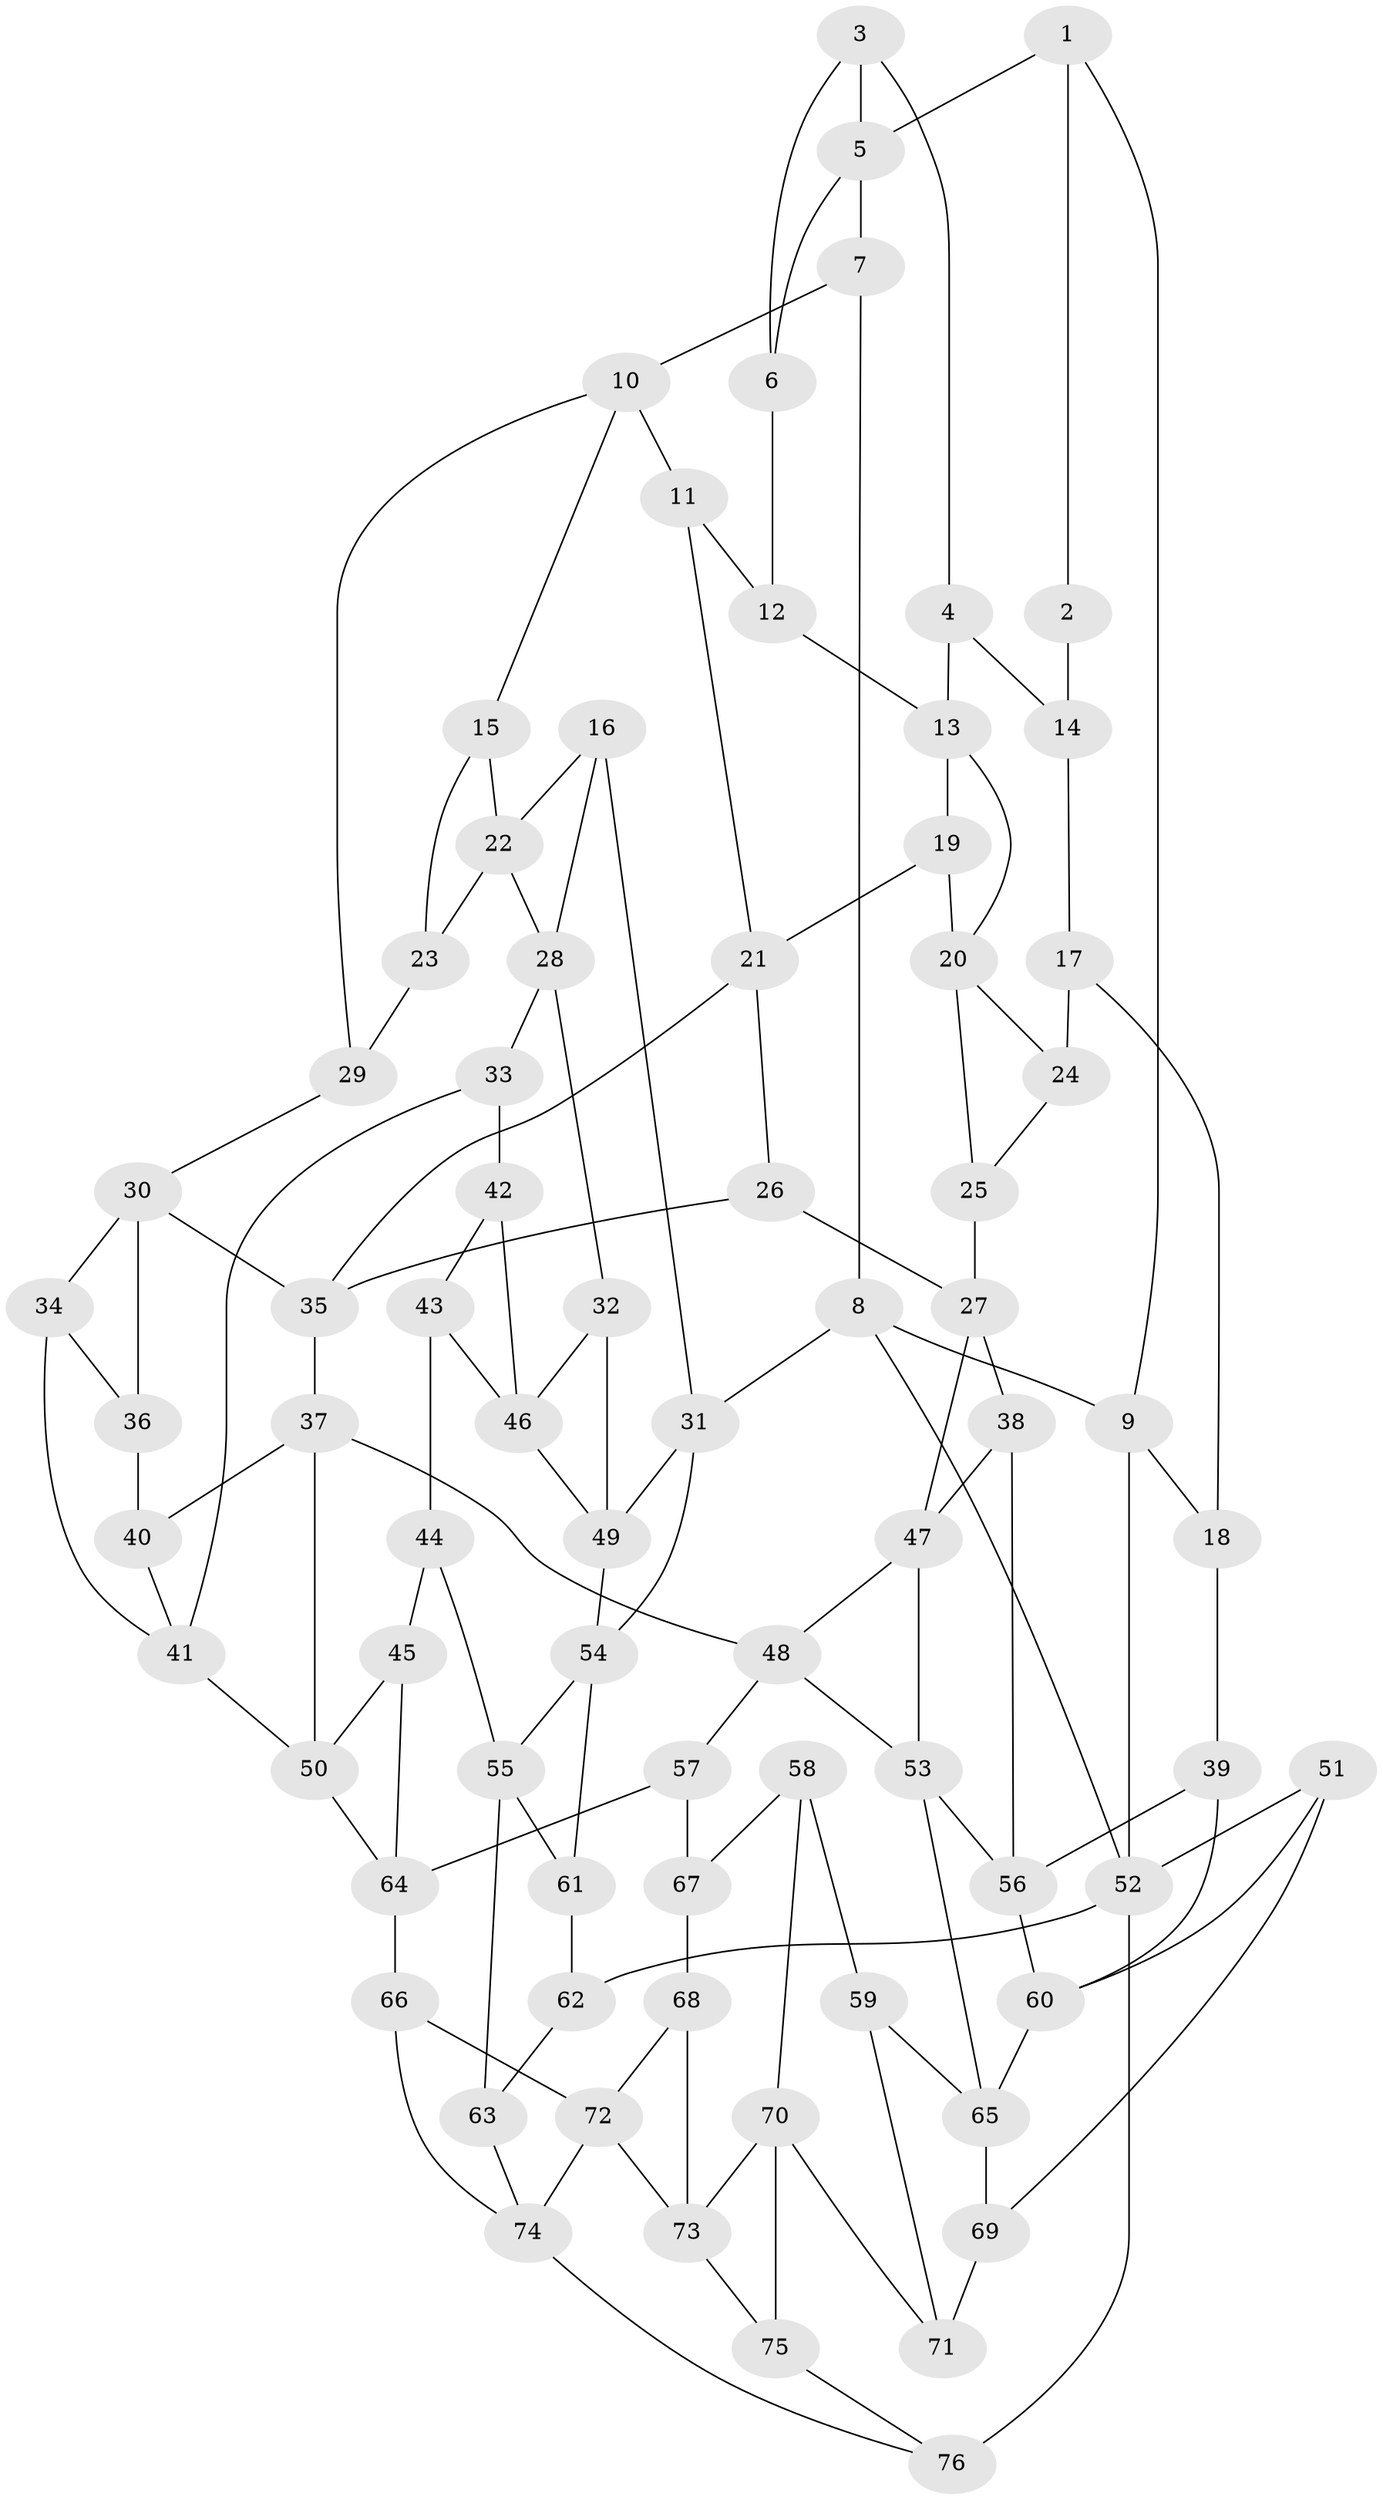 // original degree distribution, {3: 0.015873015873015872, 4: 0.21428571428571427, 6: 0.1984126984126984, 5: 0.5714285714285714}
// Generated by graph-tools (version 1.1) at 2025/38/03/04/25 23:38:28]
// undirected, 76 vertices, 130 edges
graph export_dot {
  node [color=gray90,style=filled];
  1;
  2;
  3;
  4;
  5;
  6;
  7;
  8;
  9;
  10;
  11;
  12;
  13;
  14;
  15;
  16;
  17;
  18;
  19;
  20;
  21;
  22;
  23;
  24;
  25;
  26;
  27;
  28;
  29;
  30;
  31;
  32;
  33;
  34;
  35;
  36;
  37;
  38;
  39;
  40;
  41;
  42;
  43;
  44;
  45;
  46;
  47;
  48;
  49;
  50;
  51;
  52;
  53;
  54;
  55;
  56;
  57;
  58;
  59;
  60;
  61;
  62;
  63;
  64;
  65;
  66;
  67;
  68;
  69;
  70;
  71;
  72;
  73;
  74;
  75;
  76;
  1 -- 2 [weight=1.0];
  1 -- 5 [weight=1.0];
  1 -- 9 [weight=1.0];
  2 -- 14 [weight=2.0];
  3 -- 4 [weight=1.0];
  3 -- 5 [weight=1.0];
  3 -- 6 [weight=1.0];
  4 -- 13 [weight=1.0];
  4 -- 14 [weight=1.0];
  5 -- 6 [weight=1.0];
  5 -- 7 [weight=1.0];
  6 -- 12 [weight=2.0];
  7 -- 8 [weight=1.0];
  7 -- 10 [weight=1.0];
  8 -- 9 [weight=1.0];
  8 -- 31 [weight=1.0];
  8 -- 52 [weight=1.0];
  9 -- 18 [weight=1.0];
  9 -- 52 [weight=1.0];
  10 -- 11 [weight=1.0];
  10 -- 15 [weight=1.0];
  10 -- 29 [weight=1.0];
  11 -- 12 [weight=1.0];
  11 -- 21 [weight=1.0];
  12 -- 13 [weight=1.0];
  13 -- 19 [weight=1.0];
  13 -- 20 [weight=1.0];
  14 -- 17 [weight=1.0];
  15 -- 22 [weight=1.0];
  15 -- 23 [weight=1.0];
  16 -- 22 [weight=1.0];
  16 -- 28 [weight=1.0];
  16 -- 31 [weight=1.0];
  17 -- 18 [weight=1.0];
  17 -- 24 [weight=2.0];
  18 -- 39 [weight=1.0];
  19 -- 20 [weight=1.0];
  19 -- 21 [weight=1.0];
  20 -- 24 [weight=1.0];
  20 -- 25 [weight=1.0];
  21 -- 26 [weight=1.0];
  21 -- 35 [weight=1.0];
  22 -- 23 [weight=1.0];
  22 -- 28 [weight=1.0];
  23 -- 29 [weight=2.0];
  24 -- 25 [weight=1.0];
  25 -- 27 [weight=1.0];
  26 -- 27 [weight=1.0];
  26 -- 35 [weight=1.0];
  27 -- 38 [weight=1.0];
  27 -- 47 [weight=1.0];
  28 -- 32 [weight=1.0];
  28 -- 33 [weight=1.0];
  29 -- 30 [weight=1.0];
  30 -- 34 [weight=1.0];
  30 -- 35 [weight=1.0];
  30 -- 36 [weight=1.0];
  31 -- 49 [weight=1.0];
  31 -- 54 [weight=1.0];
  32 -- 46 [weight=1.0];
  32 -- 49 [weight=1.0];
  33 -- 41 [weight=1.0];
  33 -- 42 [weight=2.0];
  34 -- 36 [weight=1.0];
  34 -- 41 [weight=1.0];
  35 -- 37 [weight=1.0];
  36 -- 40 [weight=2.0];
  37 -- 40 [weight=1.0];
  37 -- 48 [weight=1.0];
  37 -- 50 [weight=1.0];
  38 -- 47 [weight=1.0];
  38 -- 56 [weight=1.0];
  39 -- 56 [weight=1.0];
  39 -- 60 [weight=1.0];
  40 -- 41 [weight=1.0];
  41 -- 50 [weight=1.0];
  42 -- 43 [weight=1.0];
  42 -- 46 [weight=1.0];
  43 -- 44 [weight=1.0];
  43 -- 46 [weight=1.0];
  44 -- 45 [weight=1.0];
  44 -- 55 [weight=1.0];
  45 -- 50 [weight=1.0];
  45 -- 64 [weight=1.0];
  46 -- 49 [weight=1.0];
  47 -- 48 [weight=1.0];
  47 -- 53 [weight=1.0];
  48 -- 53 [weight=1.0];
  48 -- 57 [weight=1.0];
  49 -- 54 [weight=1.0];
  50 -- 64 [weight=1.0];
  51 -- 52 [weight=1.0];
  51 -- 60 [weight=1.0];
  51 -- 69 [weight=1.0];
  52 -- 62 [weight=1.0];
  52 -- 76 [weight=2.0];
  53 -- 56 [weight=1.0];
  53 -- 65 [weight=1.0];
  54 -- 55 [weight=1.0];
  54 -- 61 [weight=1.0];
  55 -- 61 [weight=1.0];
  55 -- 63 [weight=1.0];
  56 -- 60 [weight=1.0];
  57 -- 64 [weight=1.0];
  57 -- 67 [weight=2.0];
  58 -- 59 [weight=1.0];
  58 -- 67 [weight=1.0];
  58 -- 70 [weight=1.0];
  59 -- 65 [weight=1.0];
  59 -- 71 [weight=1.0];
  60 -- 65 [weight=1.0];
  61 -- 62 [weight=2.0];
  62 -- 63 [weight=1.0];
  63 -- 74 [weight=1.0];
  64 -- 66 [weight=1.0];
  65 -- 69 [weight=1.0];
  66 -- 72 [weight=1.0];
  66 -- 74 [weight=1.0];
  67 -- 68 [weight=1.0];
  68 -- 72 [weight=1.0];
  68 -- 73 [weight=1.0];
  69 -- 71 [weight=2.0];
  70 -- 71 [weight=1.0];
  70 -- 73 [weight=1.0];
  70 -- 75 [weight=1.0];
  72 -- 73 [weight=1.0];
  72 -- 74 [weight=1.0];
  73 -- 75 [weight=1.0];
  74 -- 76 [weight=1.0];
  75 -- 76 [weight=1.0];
}
